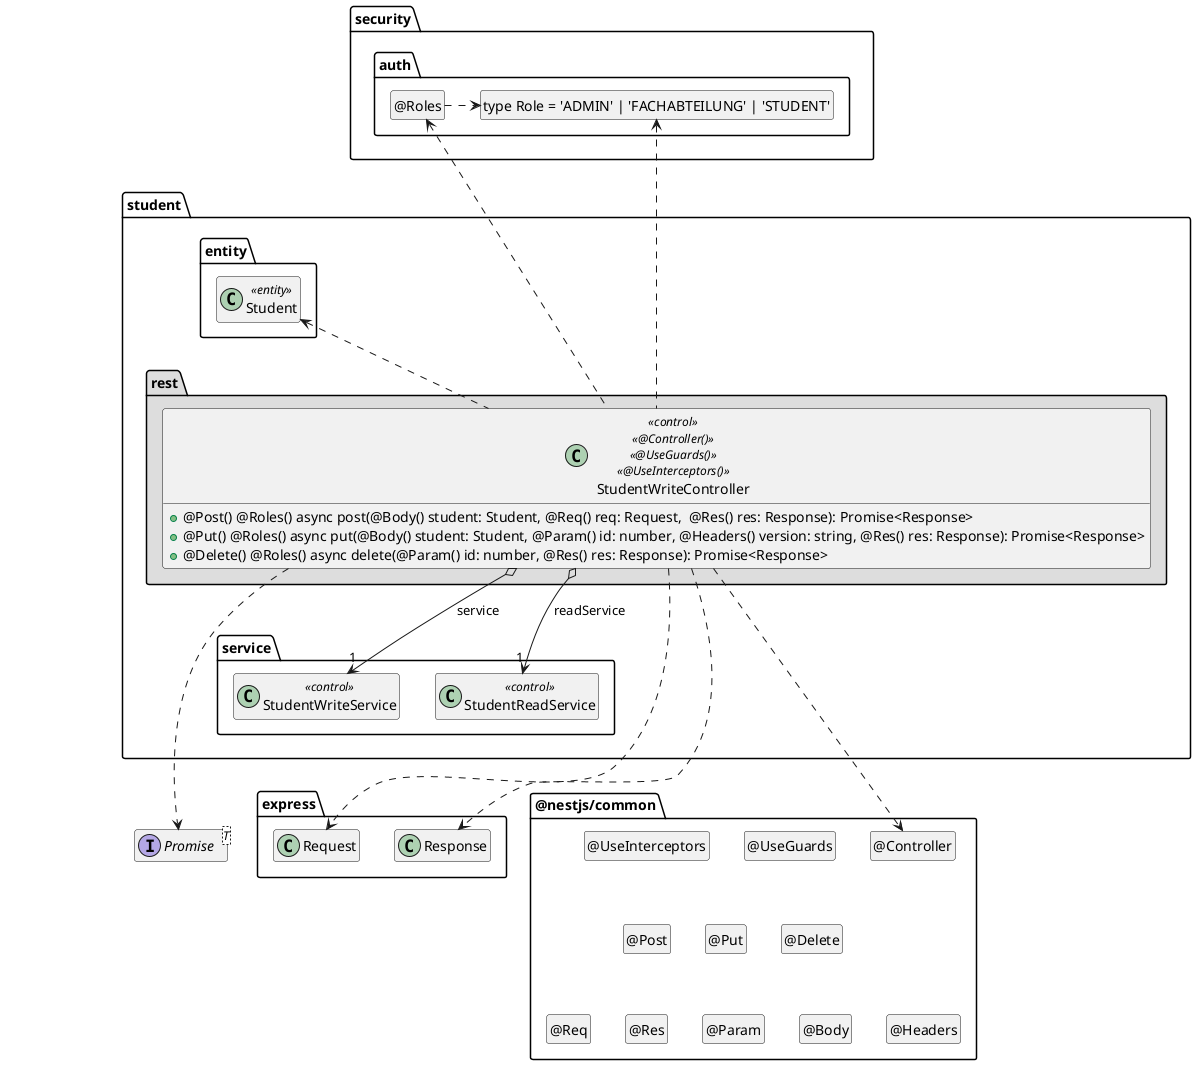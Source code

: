 @startuml Controller-Klasse

interface Promise<T>

package @nestjs/common {
  class "@Controller" as Controller
  hide Controller circle

  class "@UseGuards" as UseGuards
  hide UseGuards circle

  class "@UseInterceptors" as UseInterceptors
  hide UseInterceptors circle

  class "@Post" as Post
  hide Post circle

  class "@Put" as Put
  hide Put circle

  class "@Delete" as Delete
  hide Delete circle

  class "@Req" as Req
  hide Req circle

  class "@Res" as Res
  hide Res circle

  class "@Param" as Param
  hide Param circle

  class "@Body" as Body
  hide Body circle

  class "@Headers" as Headers
  hide Headers circle

  UseInterceptors .[hidden].> Post
  UseInterceptors .[hidden].> Put
  UseInterceptors .[hidden].> Delete

  Post .[hidden].> Req
  Post .[hidden].> Res
  Post .[hidden].> Param
  Post .[hidden].> Body
  Post .[hidden].> Headers
}

package express {
  class Request
  class Response

  Response .right[hidden].> Controller
}

package security.auth {
  class "type Role = 'ADMIN' | 'FACHABTEILUNG' | 'STUDENT'" as Role
  hide Role circle

  class "@Roles" as Roles
  hide Roles circle

  Roles .right.> Role
}

package student {
  package entity #FFFFFF {
    class Student <<entity>>

    Student .[hidden].> Promise
    Student .[hidden].> Request
  }

  package service {
    class StudentWriteService << control >>
    class StudentReadService << control >>
  }

  package rest #DDDDDD {
    class StudentWriteController << control >> << @Controller() >> << @UseGuards() >> << @UseInterceptors() >> {
      + @Post() @Roles() async post(@Body() student: Student, @Req() req: Request,  @Res() res: Response): Promise<Response>
      + @Put() @Roles() async put(@Body() student: Student, @Param() id: number, @Headers() version: string, @Res() res: Response): Promise<Response>
      + @Delete() @Roles() async delete(@Param() id: number, @Res() res: Response): Promise<Response>
    }

    StudentWriteController o--> "1" StudentWriteService : service
    StudentWriteController o--> "1" StudentReadService : readService
    StudentWriteController ..up> Student

    StudentWriteController ..> Controller

    StudentWriteController .up.> Roles
    StudentWriteController .up.> Role

    StudentWriteController ..> Request
    StudentWriteController ..> Response
    StudentWriteController ..> Promise

    Student .up[hidden].> Roles
    StudentWriteService .[hidden].> Request
    StudentWriteService .[hidden].> Promise
  }
}

hide empty members

@enduml
